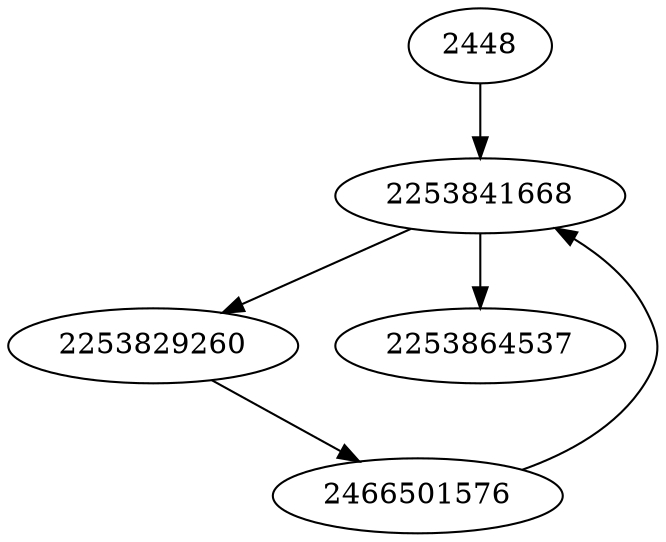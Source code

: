 strict digraph  {
2253841668;
2466501576;
2253829260;
2448;
2253864537;
2253841668 -> 2253829260;
2253841668 -> 2253864537;
2466501576 -> 2253841668;
2253829260 -> 2466501576;
2448 -> 2253841668;
}
